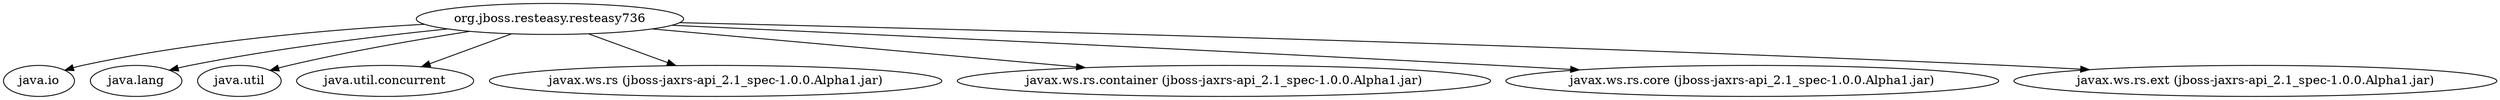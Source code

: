 digraph "classes" {
    // Path: /home/rsearls/j1/Resteasy/arquillian/RESTEASY-736-jetty/target/classes
   "org.jboss.resteasy.resteasy736"                   -> "java.io";
   "org.jboss.resteasy.resteasy736"                   -> "java.lang";
   "org.jboss.resteasy.resteasy736"                   -> "java.util";
   "org.jboss.resteasy.resteasy736"                   -> "java.util.concurrent";
   "org.jboss.resteasy.resteasy736"                   -> "javax.ws.rs (jboss-jaxrs-api_2.1_spec-1.0.0.Alpha1.jar)";
   "org.jboss.resteasy.resteasy736"                   -> "javax.ws.rs.container (jboss-jaxrs-api_2.1_spec-1.0.0.Alpha1.jar)";
   "org.jboss.resteasy.resteasy736"                   -> "javax.ws.rs.core (jboss-jaxrs-api_2.1_spec-1.0.0.Alpha1.jar)";
   "org.jboss.resteasy.resteasy736"                   -> "javax.ws.rs.ext (jboss-jaxrs-api_2.1_spec-1.0.0.Alpha1.jar)";
}
